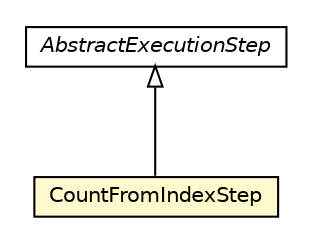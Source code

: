 #!/usr/local/bin/dot
#
# Class diagram 
# Generated by UMLGraph version R5_6-24-gf6e263 (http://www.umlgraph.org/)
#

digraph G {
	edge [fontname="Helvetica",fontsize=10,labelfontname="Helvetica",labelfontsize=10];
	node [fontname="Helvetica",fontsize=10,shape=plaintext];
	nodesep=0.25;
	ranksep=0.5;
	// com.orientechnologies.orient.core.sql.executor.AbstractExecutionStep
	c907728 [label=<<table title="com.orientechnologies.orient.core.sql.executor.AbstractExecutionStep" border="0" cellborder="1" cellspacing="0" cellpadding="2" port="p" href="./AbstractExecutionStep.html">
		<tr><td><table border="0" cellspacing="0" cellpadding="1">
<tr><td align="center" balign="center"><font face="Helvetica-Oblique"> AbstractExecutionStep </font></td></tr>
		</table></td></tr>
		</table>>, URL="./AbstractExecutionStep.html", fontname="Helvetica", fontcolor="black", fontsize=10.0];
	// com.orientechnologies.orient.core.sql.executor.CountFromIndexStep
	c907806 [label=<<table title="com.orientechnologies.orient.core.sql.executor.CountFromIndexStep" border="0" cellborder="1" cellspacing="0" cellpadding="2" port="p" bgcolor="lemonChiffon" href="./CountFromIndexStep.html">
		<tr><td><table border="0" cellspacing="0" cellpadding="1">
<tr><td align="center" balign="center"> CountFromIndexStep </td></tr>
		</table></td></tr>
		</table>>, URL="./CountFromIndexStep.html", fontname="Helvetica", fontcolor="black", fontsize=10.0];
	//com.orientechnologies.orient.core.sql.executor.CountFromIndexStep extends com.orientechnologies.orient.core.sql.executor.AbstractExecutionStep
	c907728:p -> c907806:p [dir=back,arrowtail=empty];
}

